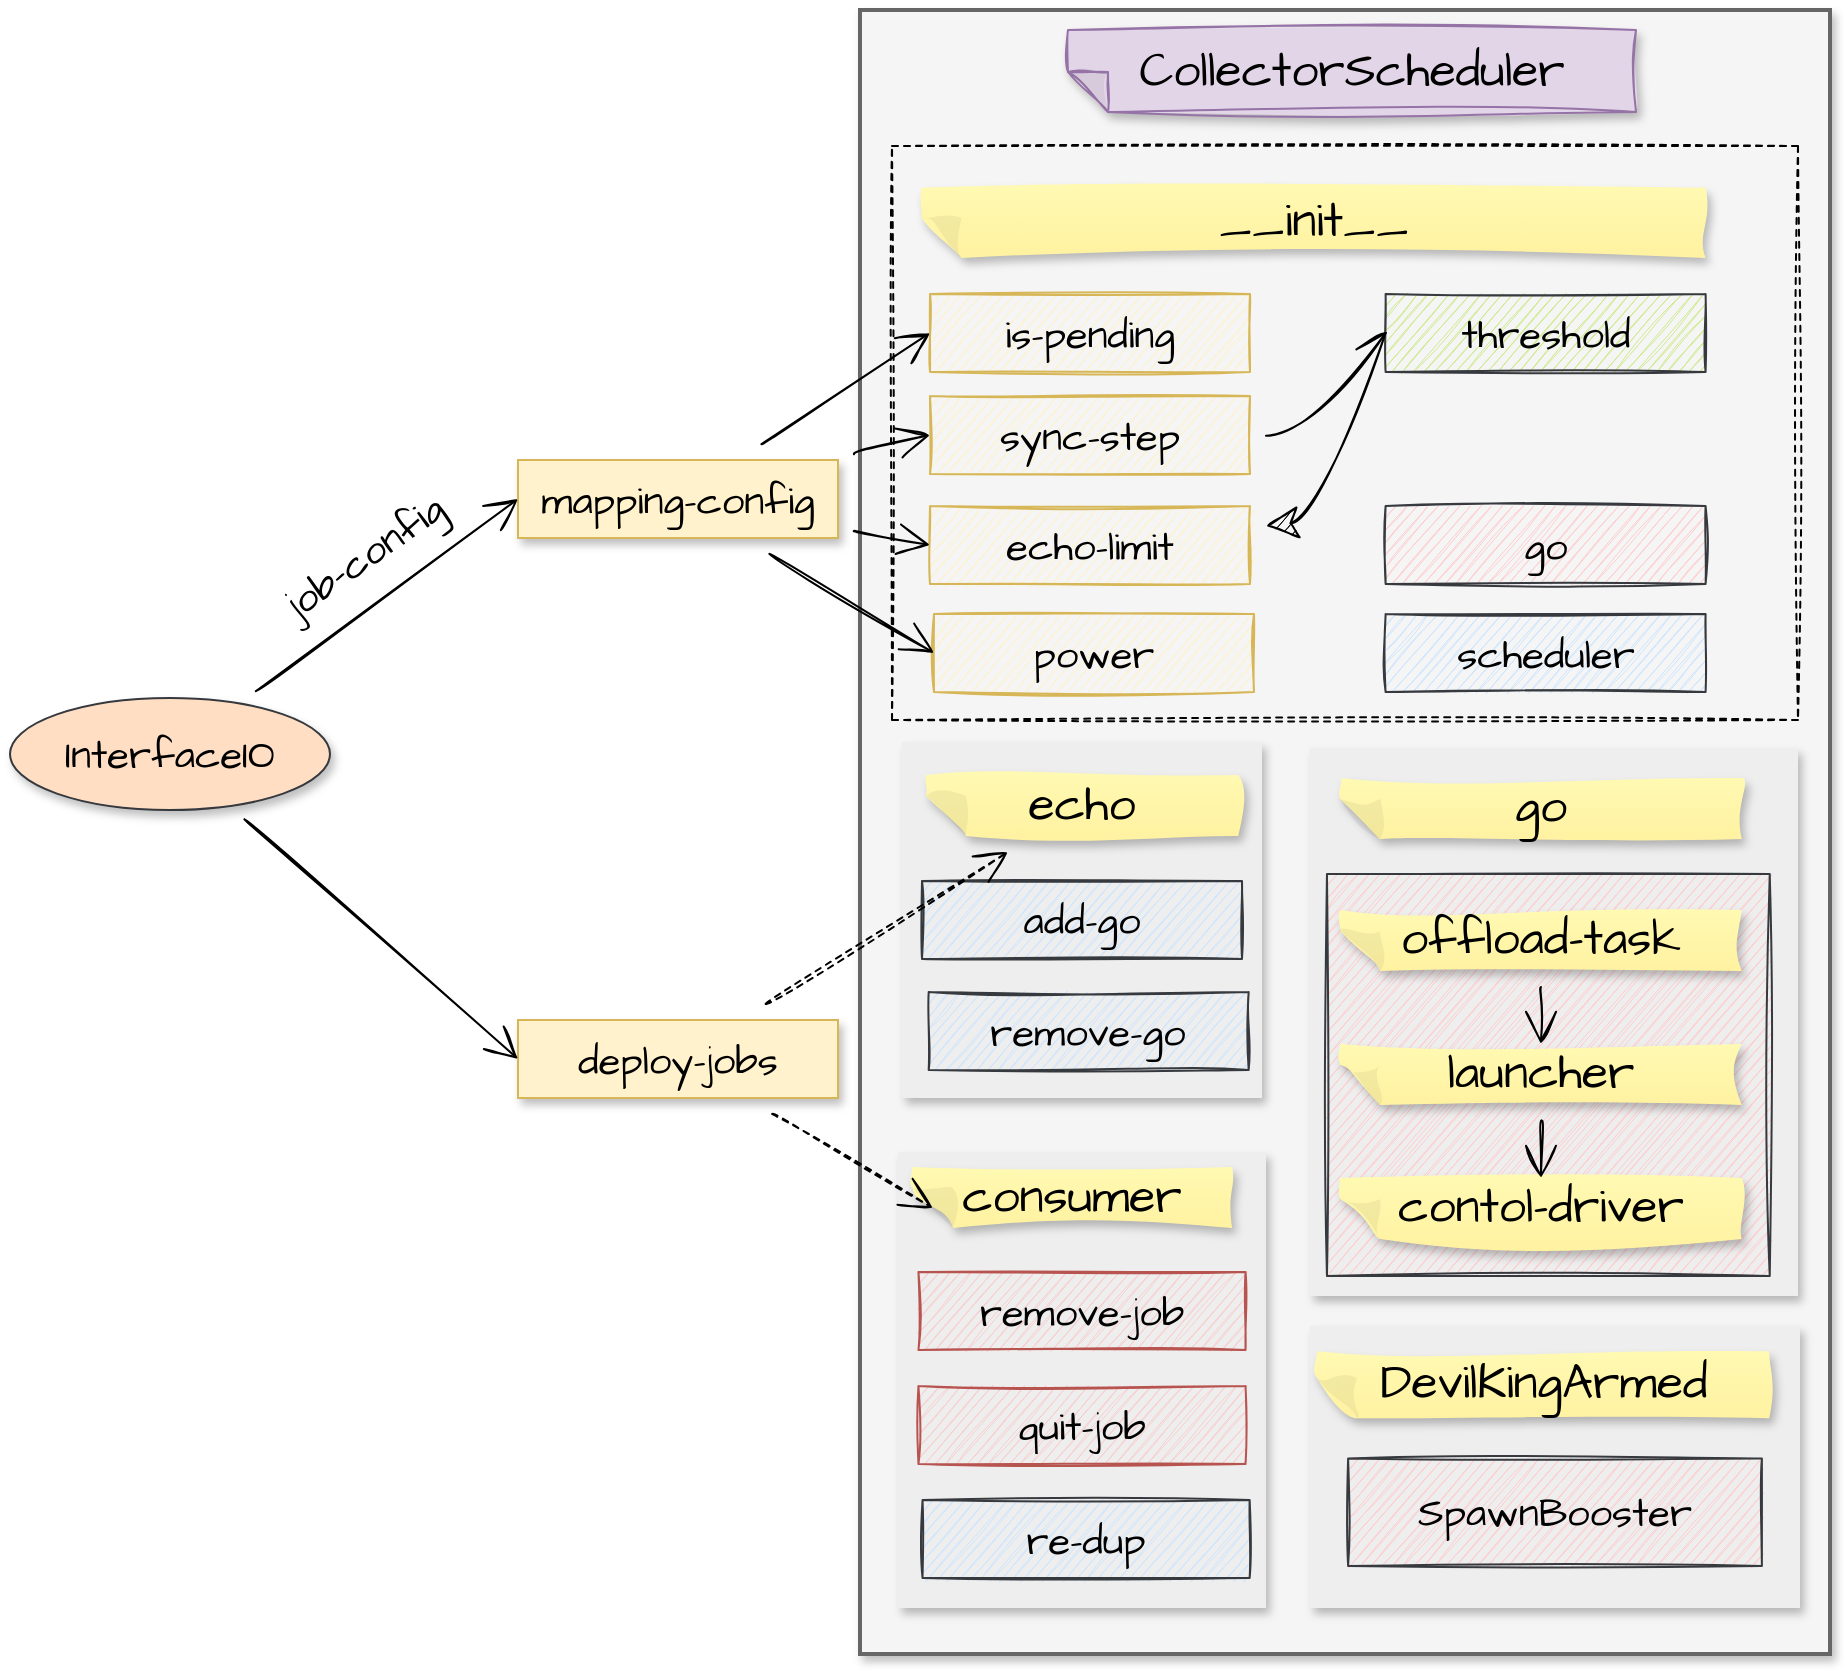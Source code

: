 <mxfile version="14.6.13" type="device"><diagram id="bBRveALyQT6CvQs7ozEx" name="第 1 页"><mxGraphModel dx="2352" dy="1107" grid="0" gridSize="10" guides="1" tooltips="1" connect="1" arrows="1" fold="1" page="0" pageScale="1" pageWidth="827" pageHeight="1169" math="0" shadow="0"><root><mxCell id="0"/><mxCell id="1" parent="0"/><mxCell id="mPVszj8VSvr9K3E8njHj-5" value="" style="rounded=0;whiteSpace=wrap;html=1;sketch=0;hachureGap=4;pointerEvents=0;fontFamily=Architects Daughter;fontSource=https%3A%2F%2Ffonts.googleapis.com%2Fcss%3Ffamily%3DArchitects%2BDaughter;fontSize=20;fillColor=#f5f5f5;strokeColor=#666666;fontColor=#333333;strokeWidth=2;shadow=1;comic=0;glass=0;" parent="1" vertex="1"><mxGeometry x="-193" y="138" width="485" height="822" as="geometry"/></mxCell><mxCell id="mPVszj8VSvr9K3E8njHj-26" value="" style="rounded=0;whiteSpace=wrap;html=1;sketch=1;hachureGap=4;pointerEvents=0;fontFamily=Architects Daughter;fontSource=https%3A%2F%2Ffonts.googleapis.com%2Fcss%3Ffamily%3DArchitects%2BDaughter;fontSize=20;fillColor=#f5f5f5;fontColor=#333333;dashed=1;" parent="1" vertex="1"><mxGeometry x="-177" y="206" width="453" height="287" as="geometry"/></mxCell><mxCell id="mPVszj8VSvr9K3E8njHj-6" value="CollectorScheduler" style="shape=note;whiteSpace=wrap;html=1;backgroundOutline=1;darkOpacity=0.05;fillColor=#e1d5e7;strokeColor=#9673a6;fillStyle=solid;direction=west;gradientDirection=north;sketch=1;shadow=1;size=20;fontSize=24;jiggle=2;pointerEvents=1;hachureGap=4;fontFamily=Architects Daughter;fontSource=https%3A%2F%2Ffonts.googleapis.com%2Fcss%3Ffamily%3DArchitects%2BDaughter;" parent="1" vertex="1"><mxGeometry x="-89" y="148" width="284" height="41" as="geometry"/></mxCell><mxCell id="mPVszj8VSvr9K3E8njHj-43" value="scheduler" style="rounded=0;whiteSpace=wrap;html=1;sketch=1;hachureGap=4;pointerEvents=0;fontFamily=Architects Daughter;fontSource=https%3A%2F%2Ffonts.googleapis.com%2Fcss%3Ffamily%3DArchitects%2BDaughter;fontSize=20;fillColor=#cce5ff;strokeColor=#36393d;" parent="1" vertex="1"><mxGeometry x="69.8" y="440" width="160" height="39" as="geometry"/></mxCell><mxCell id="mPVszj8VSvr9K3E8njHj-29" value="__init__" style="shape=note;whiteSpace=wrap;html=1;backgroundOutline=1;darkOpacity=0.05;fillColor=#FFF9B2;strokeColor=none;fillStyle=solid;direction=west;gradientDirection=north;gradientColor=#FFF2A1;sketch=1;shadow=1;size=20;fontSize=24;jiggle=2;pointerEvents=1;hachureGap=4;fontFamily=Architects Daughter;fontSource=https%3A%2F%2Ffonts.googleapis.com%2Fcss%3Ffamily%3DArchitects%2BDaughter;" parent="1" vertex="1"><mxGeometry x="-162.2" y="226.834" width="392.0" height="35.117" as="geometry"/></mxCell><mxCell id="mPVszj8VSvr9K3E8njHj-42" value="threshold" style="rounded=0;whiteSpace=wrap;html=1;sketch=1;hachureGap=4;pointerEvents=0;fontFamily=Architects Daughter;fontSource=https%3A%2F%2Ffonts.googleapis.com%2Fcss%3Ffamily%3DArchitects%2BDaughter;fontSize=20;fillColor=#cdeb8b;strokeColor=#36393d;" parent="1" vertex="1"><mxGeometry x="69.8" y="280" width="160" height="39" as="geometry"/></mxCell><mxCell id="mPVszj8VSvr9K3E8njHj-7" value="mapping-config" style="rounded=0;whiteSpace=wrap;html=1;sketch=0;hachureGap=4;pointerEvents=0;fontFamily=Architects Daughter;fontSource=https%3A%2F%2Ffonts.googleapis.com%2Fcss%3Ffamily%3DArchitects%2BDaughter;fontSize=20;fillColor=#fff2cc;strokeColor=#d6b656;shadow=1;" parent="1" vertex="1"><mxGeometry x="-364" y="363" width="160" height="39" as="geometry"/></mxCell><mxCell id="mPVszj8VSvr9K3E8njHj-11" value="is-pending" style="rounded=0;whiteSpace=wrap;html=1;sketch=1;hachureGap=4;pointerEvents=0;fontFamily=Architects Daughter;fontSource=https%3A%2F%2Ffonts.googleapis.com%2Fcss%3Ffamily%3DArchitects%2BDaughter;fontSize=20;fillColor=#fff2cc;strokeColor=#d6b656;" parent="1" vertex="1"><mxGeometry x="-158" y="280" width="160" height="39" as="geometry"/></mxCell><mxCell id="mPVszj8VSvr9K3E8njHj-49" style="edgeStyle=none;curved=1;rounded=0;sketch=1;orthogonalLoop=1;jettySize=auto;html=1;entryX=0;entryY=0.5;entryDx=0;entryDy=0;fontFamily=Architects Daughter;fontSource=https%3A%2F%2Ffonts.googleapis.com%2Fcss%3Ffamily%3DArchitects%2BDaughter;fontSize=20;endArrow=openAsync;startSize=14;endSize=14;sourcePerimeterSpacing=8;targetPerimeterSpacing=8;endFill=0;" parent="1" source="mPVszj8VSvr9K3E8njHj-12" target="mPVszj8VSvr9K3E8njHj-42" edge="1"><mxGeometry relative="1" as="geometry"><Array as="points"><mxPoint x="35" y="351"/></Array></mxGeometry></mxCell><mxCell id="mPVszj8VSvr9K3E8njHj-12" value="sync-step" style="rounded=0;whiteSpace=wrap;html=1;sketch=1;hachureGap=4;pointerEvents=0;fontFamily=Architects Daughter;fontSource=https%3A%2F%2Ffonts.googleapis.com%2Fcss%3Ffamily%3DArchitects%2BDaughter;fontSize=20;fillColor=#fff2cc;strokeColor=#d6b656;" parent="1" vertex="1"><mxGeometry x="-158" y="331" width="160" height="39" as="geometry"/></mxCell><mxCell id="mPVszj8VSvr9K3E8njHj-50" style="edgeStyle=none;curved=1;rounded=0;sketch=1;orthogonalLoop=1;jettySize=auto;html=1;entryX=0;entryY=0.5;entryDx=0;entryDy=0;fontFamily=Architects Daughter;fontSource=https%3A%2F%2Ffonts.googleapis.com%2Fcss%3Ffamily%3DArchitects%2BDaughter;fontSize=20;endArrow=none;startSize=14;endSize=14;sourcePerimeterSpacing=8;targetPerimeterSpacing=8;endFill=0;startArrow=classic;startFill=1;" parent="1" source="mPVszj8VSvr9K3E8njHj-13" target="mPVszj8VSvr9K3E8njHj-42" edge="1"><mxGeometry relative="1" as="geometry"><Array as="points"><mxPoint x="37" y="393"/></Array></mxGeometry></mxCell><mxCell id="mPVszj8VSvr9K3E8njHj-13" value="echo-limit" style="rounded=0;whiteSpace=wrap;html=1;sketch=1;hachureGap=4;pointerEvents=0;fontFamily=Architects Daughter;fontSource=https%3A%2F%2Ffonts.googleapis.com%2Fcss%3Ffamily%3DArchitects%2BDaughter;fontSize=20;fillColor=#fff2cc;strokeColor=#d6b656;" parent="1" vertex="1"><mxGeometry x="-158" y="386" width="160" height="39" as="geometry"/></mxCell><mxCell id="mPVszj8VSvr9K3E8njHj-14" value="power" style="rounded=0;whiteSpace=wrap;html=1;sketch=1;hachureGap=4;pointerEvents=0;fontFamily=Architects Daughter;fontSource=https%3A%2F%2Ffonts.googleapis.com%2Fcss%3Ffamily%3DArchitects%2BDaughter;fontSize=20;fillColor=#fff2cc;strokeColor=#d6b656;" parent="1" vertex="1"><mxGeometry x="-156" y="440" width="160" height="39" as="geometry"/></mxCell><mxCell id="mPVszj8VSvr9K3E8njHj-16" style="edgeStyle=none;curved=1;rounded=0;sketch=1;orthogonalLoop=1;jettySize=auto;html=1;entryX=0;entryY=0.5;entryDx=0;entryDy=0;fontFamily=Architects Daughter;fontSource=https%3A%2F%2Ffonts.googleapis.com%2Fcss%3Ffamily%3DArchitects%2BDaughter;fontSize=20;endArrow=open;startSize=14;endSize=14;sourcePerimeterSpacing=8;targetPerimeterSpacing=8;" parent="1" source="mPVszj8VSvr9K3E8njHj-7" target="mPVszj8VSvr9K3E8njHj-11" edge="1"><mxGeometry x="-364" y="280" as="geometry"/></mxCell><mxCell id="mPVszj8VSvr9K3E8njHj-18" style="edgeStyle=none;curved=1;rounded=0;sketch=1;orthogonalLoop=1;jettySize=auto;html=1;entryX=0;entryY=0.5;entryDx=0;entryDy=0;fontFamily=Architects Daughter;fontSource=https%3A%2F%2Ffonts.googleapis.com%2Fcss%3Ffamily%3DArchitects%2BDaughter;fontSize=20;endArrow=open;startSize=14;endSize=14;sourcePerimeterSpacing=8;targetPerimeterSpacing=8;" parent="1" source="mPVszj8VSvr9K3E8njHj-7" target="mPVszj8VSvr9K3E8njHj-12" edge="1"><mxGeometry x="-364" y="280" as="geometry"/></mxCell><mxCell id="mPVszj8VSvr9K3E8njHj-19" style="edgeStyle=none;curved=1;rounded=0;sketch=1;orthogonalLoop=1;jettySize=auto;html=1;entryX=0;entryY=0.5;entryDx=0;entryDy=0;fontFamily=Architects Daughter;fontSource=https%3A%2F%2Ffonts.googleapis.com%2Fcss%3Ffamily%3DArchitects%2BDaughter;fontSize=20;endArrow=open;startSize=14;endSize=14;sourcePerimeterSpacing=8;targetPerimeterSpacing=8;" parent="1" source="mPVszj8VSvr9K3E8njHj-7" target="mPVszj8VSvr9K3E8njHj-13" edge="1"><mxGeometry x="-364" y="280" as="geometry"/></mxCell><mxCell id="mPVszj8VSvr9K3E8njHj-17" style="edgeStyle=none;curved=1;rounded=0;sketch=1;orthogonalLoop=1;jettySize=auto;html=1;entryX=0;entryY=0.5;entryDx=0;entryDy=0;fontFamily=Architects Daughter;fontSource=https%3A%2F%2Ffonts.googleapis.com%2Fcss%3Ffamily%3DArchitects%2BDaughter;fontSize=20;endArrow=open;startSize=14;endSize=14;sourcePerimeterSpacing=8;targetPerimeterSpacing=8;" parent="1" source="mPVszj8VSvr9K3E8njHj-7" target="mPVszj8VSvr9K3E8njHj-14" edge="1"><mxGeometry x="-364" y="280" as="geometry"/></mxCell><mxCell id="mPVszj8VSvr9K3E8njHj-53" value="go" style="rounded=0;whiteSpace=wrap;html=1;sketch=1;hachureGap=4;pointerEvents=0;fontFamily=Architects Daughter;fontSource=https%3A%2F%2Ffonts.googleapis.com%2Fcss%3Ffamily%3DArchitects%2BDaughter;fontSize=20;fillColor=#ffcccc;strokeColor=#36393d;" parent="1" vertex="1"><mxGeometry x="69.8" y="386" width="160" height="39" as="geometry"/></mxCell><mxCell id="mPVszj8VSvr9K3E8njHj-55" value="deploy-jobs" style="rounded=0;whiteSpace=wrap;html=1;sketch=0;hachureGap=4;pointerEvents=0;fontFamily=Architects Daughter;fontSource=https%3A%2F%2Ffonts.googleapis.com%2Fcss%3Ffamily%3DArchitects%2BDaughter;fontSize=20;fillColor=#fff2cc;strokeColor=#d6b656;shadow=1;" parent="1" vertex="1"><mxGeometry x="-364" y="643" width="160" height="39" as="geometry"/></mxCell><mxCell id="mPVszj8VSvr9K3E8njHj-56" style="edgeStyle=none;curved=1;rounded=0;sketch=1;orthogonalLoop=1;jettySize=auto;html=1;entryX=0;entryY=0.5;entryDx=0;entryDy=0;fontFamily=Architects Daughter;fontSource=https%3A%2F%2Ffonts.googleapis.com%2Fcss%3Ffamily%3DArchitects%2BDaughter;fontSize=20;endArrow=open;startSize=14;endSize=14;sourcePerimeterSpacing=8;targetPerimeterSpacing=8;" parent="1" source="mPVszj8VSvr9K3E8njHj-20" target="mPVszj8VSvr9K3E8njHj-55" edge="1"><mxGeometry relative="1" as="geometry"/></mxCell><mxCell id="mPVszj8VSvr9K3E8njHj-59" style="edgeStyle=none;curved=1;rounded=0;sketch=1;orthogonalLoop=1;jettySize=auto;html=1;entryX=0;entryY=0.5;entryDx=0;entryDy=0;fontFamily=Architects Daughter;fontSource=https%3A%2F%2Ffonts.googleapis.com%2Fcss%3Ffamily%3DArchitects%2BDaughter;fontSize=20;endArrow=open;startSize=14;endSize=14;sourcePerimeterSpacing=8;targetPerimeterSpacing=8;" parent="1" source="mPVszj8VSvr9K3E8njHj-20" target="mPVszj8VSvr9K3E8njHj-7" edge="1"><mxGeometry relative="1" as="geometry"/></mxCell><mxCell id="mPVszj8VSvr9K3E8njHj-20" value="InterfaceIO" style="ellipse;whiteSpace=wrap;html=1;sketch=0;hachureGap=4;pointerEvents=0;fontFamily=Architects Daughter;fontSource=https%3A%2F%2Ffonts.googleapis.com%2Fcss%3Ffamily%3DArchitects%2BDaughter;fontSize=20;fillStyle=auto;labelBackgroundColor=none;labelBorderColor=none;fontStyle=0;shadow=1;strokeColor=#36393d;fillColor=#FFDEC4;" parent="1" vertex="1"><mxGeometry x="-618" y="482" width="160" height="56" as="geometry"/></mxCell><mxCell id="mPVszj8VSvr9K3E8njHj-62" value="job-config" style="text;html=1;align=center;verticalAlign=middle;resizable=0;points=[];autosize=1;strokeColor=none;sketch=1;hachureGap=4;pointerEvents=0;fontFamily=Architects Daughter;fontSource=https%3A%2F%2Ffonts.googleapis.com%2Fcss%3Ffamily%3DArchitects%2BDaughter;fontSize=20;rotation=-35;" parent="1" vertex="1"><mxGeometry x="-492" y="397" width="101" height="28" as="geometry"/></mxCell><mxCell id="mPVszj8VSvr9K3E8njHj-72" value="" style="group;rounded=0;shadow=1;fillColor=#eeeeee;" parent="1" vertex="1" connectable="0"><mxGeometry x="-174" y="709" width="184" height="228" as="geometry"/></mxCell><mxCell id="mPVszj8VSvr9K3E8njHj-73" value="" style="rounded=0;whiteSpace=wrap;html=1;sketch=0;hachureGap=4;pointerEvents=0;fontFamily=Architects Daughter;fontSource=https%3A%2F%2Ffonts.googleapis.com%2Fcss%3Ffamily%3DArchitects%2BDaughter;fontSize=20;fillColor=#eeeeee;dashed=1;strokeColor=none;" parent="mPVszj8VSvr9K3E8njHj-72" vertex="1"><mxGeometry width="184.0" height="228" as="geometry"/></mxCell><mxCell id="mPVszj8VSvr9K3E8njHj-74" value="consumer" style="shape=note;whiteSpace=wrap;html=1;backgroundOutline=1;darkOpacity=0.05;fillColor=#FFF9B2;strokeColor=none;fillStyle=solid;direction=west;gradientDirection=north;gradientColor=#FFF2A1;sketch=1;shadow=1;size=20;fontSize=24;jiggle=2;pointerEvents=1;hachureGap=4;fontFamily=Architects Daughter;fontSource=https%3A%2F%2Ffonts.googleapis.com%2Fcss%3Ffamily%3DArchitects%2BDaughter;" parent="mPVszj8VSvr9K3E8njHj-72" vertex="1"><mxGeometry x="7.413" y="7.52" width="159.653" height="30.48" as="geometry"/></mxCell><mxCell id="mPVszj8VSvr9K3E8njHj-75" value="quit-job" style="rounded=0;whiteSpace=wrap;html=1;sketch=1;hachureGap=4;pointerEvents=0;fontFamily=Architects Daughter;fontSource=https%3A%2F%2Ffonts.googleapis.com%2Fcss%3Ffamily%3DArchitects%2BDaughter;fontSize=20;fillColor=#f8cecc;strokeColor=#b85450;" parent="mPVszj8VSvr9K3E8njHj-72" vertex="1"><mxGeometry x="10.222" y="117" width="163.556" height="39" as="geometry"/></mxCell><mxCell id="mPVszj8VSvr9K3E8njHj-84" value="remove-job" style="rounded=0;whiteSpace=wrap;html=1;sketch=1;hachureGap=4;pointerEvents=0;fontFamily=Architects Daughter;fontSource=https%3A%2F%2Ffonts.googleapis.com%2Fcss%3Ffamily%3DArchitects%2BDaughter;fontSize=20;fillColor=#f8cecc;strokeColor=#b85450;" parent="mPVszj8VSvr9K3E8njHj-72" vertex="1"><mxGeometry x="10.222" y="60" width="163.556" height="39" as="geometry"/></mxCell><mxCell id="mPVszj8VSvr9K3E8njHj-86" value="re-dup" style="rounded=0;whiteSpace=wrap;html=1;sketch=1;hachureGap=4;pointerEvents=0;fontFamily=Architects Daughter;fontSource=https%3A%2F%2Ffonts.googleapis.com%2Fcss%3Ffamily%3DArchitects%2BDaughter;fontSize=20;fillColor=#cce5ff;strokeColor=#36393d;" parent="mPVszj8VSvr9K3E8njHj-72" vertex="1"><mxGeometry x="12.267" y="174" width="163.556" height="39" as="geometry"/></mxCell><mxCell id="mPVszj8VSvr9K3E8njHj-97" value="" style="group;strokeWidth=1;dashed=1;shadow=0;" parent="1" vertex="1" connectable="0"><mxGeometry x="32" y="507" width="244" height="274" as="geometry"/></mxCell><mxCell id="mPVszj8VSvr9K3E8njHj-96" value="" style="rounded=0;whiteSpace=wrap;html=1;sketch=0;hachureGap=4;pointerEvents=0;fontFamily=Architects Daughter;fontSource=https%3A%2F%2Ffonts.googleapis.com%2Fcss%3Ffamily%3DArchitects%2BDaughter;fontSize=20;fillColor=#eeeeee;strokeWidth=1;dashed=1;shadow=1;strokeColor=none;" parent="mPVszj8VSvr9K3E8njHj-97" vertex="1"><mxGeometry width="244" height="274" as="geometry"/></mxCell><mxCell id="mPVszj8VSvr9K3E8njHj-93" value="" style="rounded=0;whiteSpace=wrap;html=1;sketch=1;hachureGap=4;pointerEvents=0;fontFamily=Architects Daughter;fontSource=https%3A%2F%2Ffonts.googleapis.com%2Fcss%3Ffamily%3DArchitects%2BDaughter;fontSize=20;fillColor=#ffcccc;strokeColor=#36393d;" parent="mPVszj8VSvr9K3E8njHj-97" vertex="1"><mxGeometry x="8.479" y="63" width="221.39" height="201" as="geometry"/></mxCell><mxCell id="mPVszj8VSvr9K3E8njHj-89" value="offload-task" style="shape=note;whiteSpace=wrap;html=1;backgroundOutline=1;darkOpacity=0.05;fillColor=#FFF9B2;strokeColor=none;fillStyle=solid;direction=west;gradientDirection=north;gradientColor=#FFF2A1;sketch=1;shadow=1;size=20;fontSize=24;jiggle=2;pointerEvents=1;hachureGap=4;fontFamily=Architects Daughter;fontSource=https%3A%2F%2Ffonts.googleapis.com%2Fcss%3Ffamily%3DArchitects%2BDaughter;" parent="mPVszj8VSvr9K3E8njHj-97" vertex="1"><mxGeometry x="15.073" y="81" width="200.834" height="30.48" as="geometry"/></mxCell><mxCell id="mPVszj8VSvr9K3E8njHj-90" value="contol-driver" style="shape=note;whiteSpace=wrap;html=1;backgroundOutline=1;darkOpacity=0.05;fillColor=#FFF9B2;strokeColor=none;fillStyle=solid;direction=west;gradientDirection=north;gradientColor=#FFF2A1;sketch=1;shadow=1;size=20;fontSize=24;jiggle=2;pointerEvents=1;hachureGap=4;fontFamily=Architects Daughter;fontSource=https%3A%2F%2Ffonts.googleapis.com%2Fcss%3Ffamily%3DArchitects%2BDaughter;" parent="mPVszj8VSvr9K3E8njHj-97" vertex="1"><mxGeometry x="15.073" y="215" width="200.834" height="30.48" as="geometry"/></mxCell><mxCell id="mPVszj8VSvr9K3E8njHj-91" value="go" style="shape=note;whiteSpace=wrap;html=1;backgroundOutline=1;darkOpacity=0.05;fillColor=#FFF9B2;strokeColor=none;fillStyle=solid;direction=west;gradientDirection=north;gradientColor=#FFF2A1;sketch=1;shadow=1;size=20;fontSize=24;jiggle=2;pointerEvents=1;hachureGap=4;fontFamily=Architects Daughter;fontSource=https%3A%2F%2Ffonts.googleapis.com%2Fcss%3Ffamily%3DArchitects%2BDaughter;" parent="mPVszj8VSvr9K3E8njHj-97" vertex="1"><mxGeometry x="15.073" y="15" width="200.834" height="30.48" as="geometry"/></mxCell><mxCell id="mPVszj8VSvr9K3E8njHj-92" value="launcher" style="shape=note;whiteSpace=wrap;html=1;backgroundOutline=1;darkOpacity=0.05;fillColor=#FFF9B2;strokeColor=none;fillStyle=solid;direction=west;gradientDirection=north;gradientColor=#FFF2A1;sketch=1;shadow=1;size=20;fontSize=24;jiggle=2;pointerEvents=1;hachureGap=4;fontFamily=Architects Daughter;fontSource=https%3A%2F%2Ffonts.googleapis.com%2Fcss%3Ffamily%3DArchitects%2BDaughter;" parent="mPVszj8VSvr9K3E8njHj-97" vertex="1"><mxGeometry x="15.073" y="148" width="200.834" height="30.48" as="geometry"/></mxCell><mxCell id="mPVszj8VSvr9K3E8njHj-94" style="edgeStyle=none;curved=1;rounded=0;sketch=1;orthogonalLoop=1;jettySize=auto;html=1;entryX=0.5;entryY=1;entryDx=0;entryDy=0;entryPerimeter=0;fontFamily=Architects Daughter;fontSource=https%3A%2F%2Ffonts.googleapis.com%2Fcss%3Ffamily%3DArchitects%2BDaughter;fontSize=20;endArrow=open;startSize=14;endSize=14;sourcePerimeterSpacing=8;targetPerimeterSpacing=8;" parent="mPVszj8VSvr9K3E8njHj-97" source="mPVszj8VSvr9K3E8njHj-89" target="mPVszj8VSvr9K3E8njHj-92" edge="1"><mxGeometry relative="1" as="geometry"/></mxCell><mxCell id="mPVszj8VSvr9K3E8njHj-95" style="edgeStyle=none;curved=1;rounded=0;sketch=1;orthogonalLoop=1;jettySize=auto;html=1;entryX=0.5;entryY=1;entryDx=0;entryDy=0;entryPerimeter=0;fontFamily=Architects Daughter;fontSource=https%3A%2F%2Ffonts.googleapis.com%2Fcss%3Ffamily%3DArchitects%2BDaughter;fontSize=20;endArrow=open;startSize=14;endSize=14;sourcePerimeterSpacing=8;targetPerimeterSpacing=8;" parent="mPVszj8VSvr9K3E8njHj-97" source="mPVszj8VSvr9K3E8njHj-92" target="mPVszj8VSvr9K3E8njHj-90" edge="1"><mxGeometry relative="1" as="geometry"/></mxCell><mxCell id="mPVszj8VSvr9K3E8njHj-106" value="" style="group;shadow=0;sketch=0;rounded=0;" parent="1" vertex="1" connectable="0"><mxGeometry x="32" y="796" width="245" height="141" as="geometry"/></mxCell><mxCell id="mPVszj8VSvr9K3E8njHj-103" value="" style="rounded=0;whiteSpace=wrap;html=1;sketch=0;hachureGap=4;pointerEvents=0;fontFamily=Architects Daughter;fontSource=https%3A%2F%2Ffonts.googleapis.com%2Fcss%3Ffamily%3DArchitects%2BDaughter;fontSize=20;strokeWidth=1;fillColor=#eeeeee;dashed=1;shadow=1;strokeColor=none;" parent="mPVszj8VSvr9K3E8njHj-106" vertex="1"><mxGeometry width="245" height="141" as="geometry"/></mxCell><mxCell id="mPVszj8VSvr9K3E8njHj-104" value="DevilKingArmed" style="shape=note;whiteSpace=wrap;html=1;backgroundOutline=1;darkOpacity=0.05;fillColor=#FFF9B2;strokeColor=none;fillStyle=solid;direction=west;gradientDirection=north;gradientColor=#FFF2A1;sketch=1;shadow=1;size=20;fontSize=24;jiggle=2;pointerEvents=1;hachureGap=4;fontFamily=Architects Daughter;fontSource=https%3A%2F%2Ffonts.googleapis.com%2Fcss%3Ffamily%3DArchitects%2BDaughter;rounded=0;" parent="mPVszj8VSvr9K3E8njHj-106" vertex="1"><mxGeometry x="3.63" y="12.589" width="225.944" height="33.571" as="geometry"/></mxCell><mxCell id="mPVszj8VSvr9K3E8njHj-105" value="SpawnBooster" style="rounded=0;whiteSpace=wrap;html=1;sketch=1;hachureGap=4;pointerEvents=0;fontFamily=Architects Daughter;fontSource=https%3A%2F%2Ffonts.googleapis.com%2Fcss%3Ffamily%3DArchitects%2BDaughter;fontSize=20;strokeColor=#36393d;strokeWidth=1;fillColor=#ffcccc;" parent="mPVszj8VSvr9K3E8njHj-106" vertex="1"><mxGeometry x="19.056" y="66.304" width="206.889" height="53.714" as="geometry"/></mxCell><mxCell id="mPVszj8VSvr9K3E8njHj-108" value="" style="group;dashed=1;shadow=1;sketch=0;fillColor=#eeeeee;" parent="1" vertex="1" connectable="0"><mxGeometry x="-172" y="504" width="180" height="178" as="geometry"/></mxCell><mxCell id="mPVszj8VSvr9K3E8njHj-64" value="" style="rounded=0;whiteSpace=wrap;html=1;sketch=0;hachureGap=4;pointerEvents=0;fontFamily=Architects Daughter;fontSource=https%3A%2F%2Ffonts.googleapis.com%2Fcss%3Ffamily%3DArchitects%2BDaughter;fontSize=20;fillColor=#eeeeee;strokeColor=none;" parent="mPVszj8VSvr9K3E8njHj-108" vertex="1"><mxGeometry width="180" height="178" as="geometry"/></mxCell><mxCell id="mPVszj8VSvr9K3E8njHj-67" value="add-go" style="rounded=0;whiteSpace=wrap;html=1;sketch=1;hachureGap=4;pointerEvents=0;fontFamily=Architects Daughter;fontSource=https%3A%2F%2Ffonts.googleapis.com%2Fcss%3Ffamily%3DArchitects%2BDaughter;fontSize=20;fillColor=#cce5ff;strokeColor=#36393d;container=0;" parent="mPVszj8VSvr9K3E8njHj-108" vertex="1"><mxGeometry x="10" y="69.5" width="160" height="39" as="geometry"/></mxCell><mxCell id="mPVszj8VSvr9K3E8njHj-65" value="echo" style="shape=note;whiteSpace=wrap;html=1;backgroundOutline=1;darkOpacity=0.05;fillColor=#FFF9B2;strokeColor=none;fillStyle=solid;direction=west;gradientDirection=north;gradientColor=#FFF2A1;sketch=1;shadow=1;size=20;fontSize=24;jiggle=2;pointerEvents=1;hachureGap=4;fontFamily=Architects Daughter;fontSource=https%3A%2F%2Ffonts.googleapis.com%2Fcss%3Ffamily%3DArchitects%2BDaughter;" parent="mPVszj8VSvr9K3E8njHj-108" vertex="1"><mxGeometry x="11.911" y="16.52" width="156.182" height="30.48" as="geometry"/></mxCell><mxCell id="mPVszj8VSvr9K3E8njHj-69" value="remove-go" style="rounded=0;whiteSpace=wrap;html=1;sketch=1;hachureGap=4;pointerEvents=0;fontFamily=Architects Daughter;fontSource=https%3A%2F%2Ffonts.googleapis.com%2Fcss%3Ffamily%3DArchitects%2BDaughter;fontSize=20;fillColor=#cce5ff;strokeColor=#36393d;" parent="mPVszj8VSvr9K3E8njHj-108" vertex="1"><mxGeometry x="13.34" y="125" width="160" height="39" as="geometry"/></mxCell><mxCell id="mPVszj8VSvr9K3E8njHj-99" style="edgeStyle=none;curved=1;rounded=0;sketch=1;orthogonalLoop=1;jettySize=auto;html=1;fontFamily=Architects Daughter;fontSource=https%3A%2F%2Ffonts.googleapis.com%2Fcss%3Ffamily%3DArchitects%2BDaughter;fontSize=20;endArrow=open;startSize=14;endSize=14;sourcePerimeterSpacing=8;targetPerimeterSpacing=8;dashed=1;" parent="1" source="mPVszj8VSvr9K3E8njHj-55" target="mPVszj8VSvr9K3E8njHj-65" edge="1"><mxGeometry relative="1" as="geometry"/></mxCell><mxCell id="mPVszj8VSvr9K3E8njHj-102" style="edgeStyle=none;curved=1;rounded=0;sketch=1;orthogonalLoop=1;jettySize=auto;html=1;entryX=0;entryY=0;entryDx=149.653;entryDy=10;entryPerimeter=0;fontFamily=Architects Daughter;fontSource=https%3A%2F%2Ffonts.googleapis.com%2Fcss%3Ffamily%3DArchitects%2BDaughter;fontSize=20;endArrow=open;startSize=14;endSize=14;sourcePerimeterSpacing=8;targetPerimeterSpacing=8;dashed=1;" parent="1" source="mPVszj8VSvr9K3E8njHj-55" target="mPVszj8VSvr9K3E8njHj-74" edge="1"><mxGeometry relative="1" as="geometry"/></mxCell></root></mxGraphModel></diagram></mxfile>